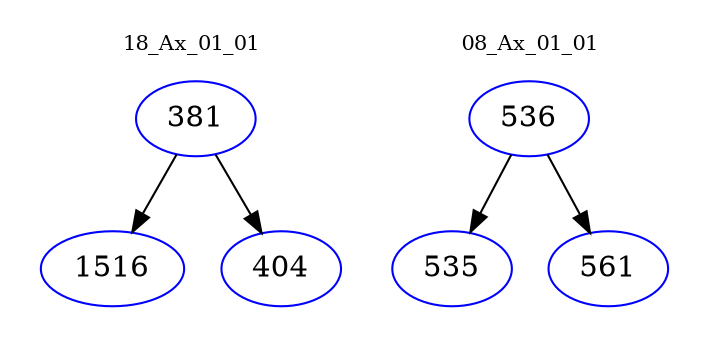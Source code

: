 digraph{
subgraph cluster_0 {
color = white
label = "18_Ax_01_01";
fontsize=10;
T0_381 [label="381", color="blue"]
T0_381 -> T0_1516 [color="black"]
T0_1516 [label="1516", color="blue"]
T0_381 -> T0_404 [color="black"]
T0_404 [label="404", color="blue"]
}
subgraph cluster_1 {
color = white
label = "08_Ax_01_01";
fontsize=10;
T1_536 [label="536", color="blue"]
T1_536 -> T1_535 [color="black"]
T1_535 [label="535", color="blue"]
T1_536 -> T1_561 [color="black"]
T1_561 [label="561", color="blue"]
}
}
